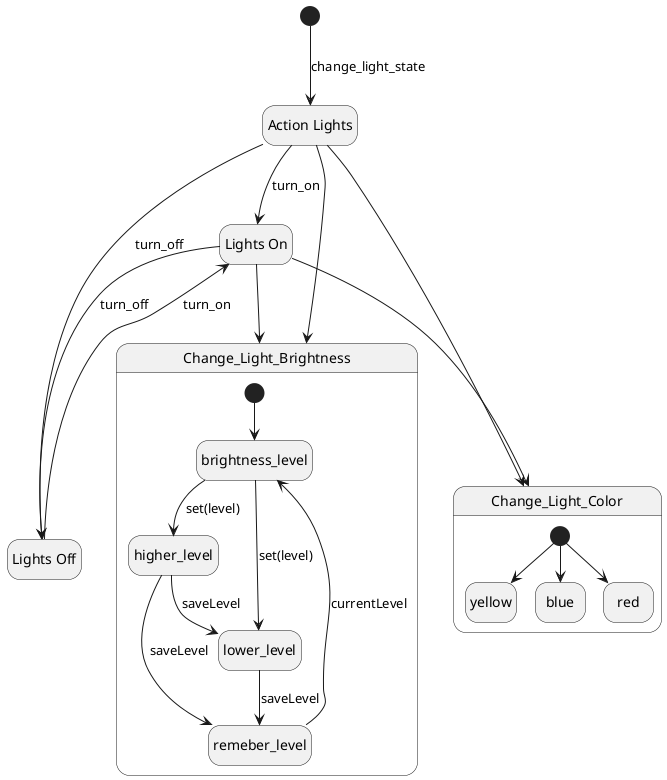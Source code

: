 @startuml
'https://plantuml.com/state-diagram
hide empty description

state "Action Lights" as actionlights
[*] --> actionlights : change_light_state

state "Lights On" as lightson

state "Lights Off" as lightsoff

actionlights --> lightsoff : turn_off
actionlights --> lightson : turn_on

lightson --> lightsoff : turn_off
lightsoff --> lightson : turn_on

state Change_Light_Color {
[*] --> yellow
[*] --> blue
[*] --> red
}

actionlights --> Change_Light_Color
lightson --> Change_Light_Color

state Change_Light_Brightness {
[*] --> brightness_level
brightness_level --> higher_level : set(level)
brightness_level --> lower_level : set(level)
higher_level --> remeber_level : saveLevel
higher_level --> lower_level : saveLevel
lower_level --> remeber_level : saveLevel
remeber_level --> brightness_level : currentLevel
}

actionlights --> Change_Light_Brightness
lightson --> Change_Light_Brightness

@enduml